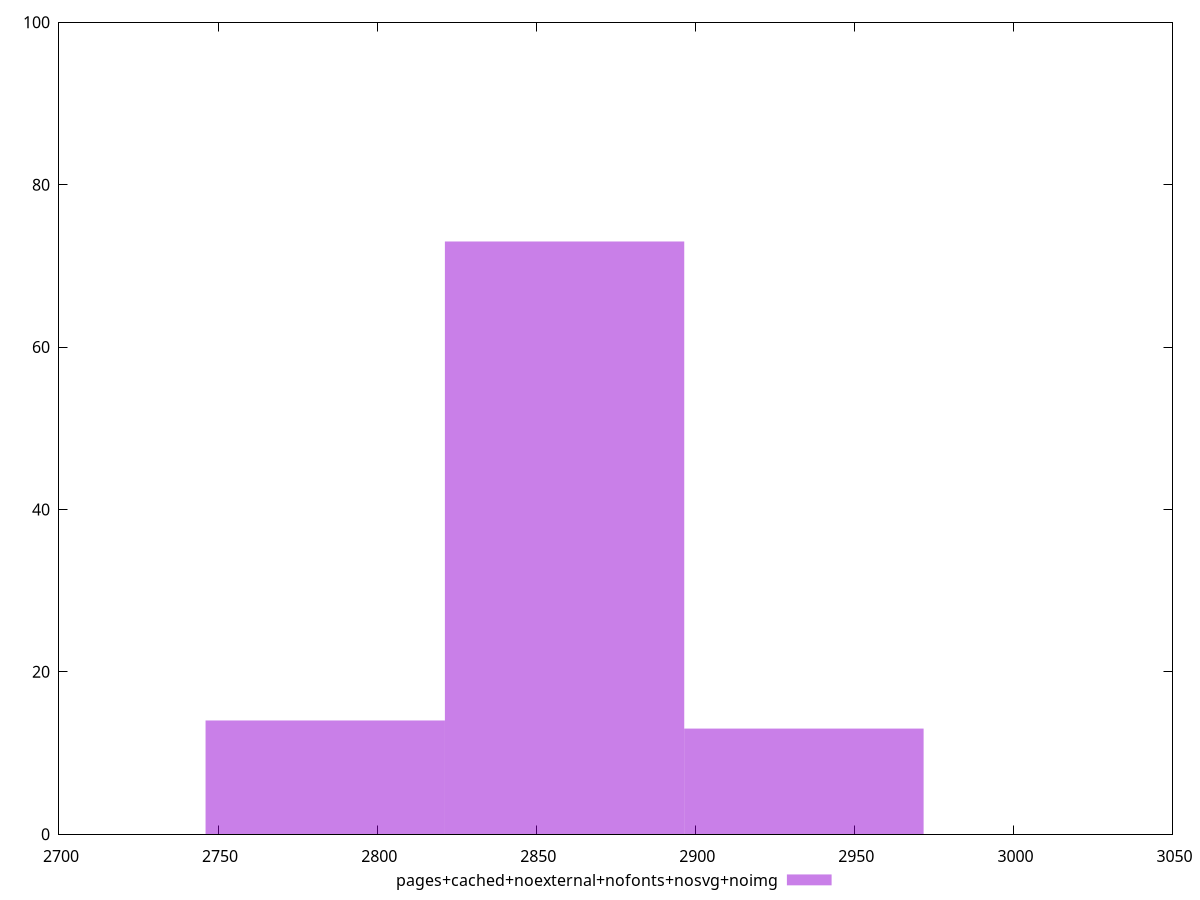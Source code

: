 reset
set terminal svg size 640, 490 enhanced background rgb 'white'
set output "reprap/largest-contentful-paint/comparison/histogram/10_vs_11.svg"

$pagesCachedNoexternalNofontsNosvgNoimg <<EOF
2783.6793586925914 14
2858.9139359545534 73
2934.1485132165153 13
EOF

set key outside below
set boxwidth 75.23457726196193
set yrange [0:100]
set style fill transparent solid 0.5 noborder

plot \
  $pagesCachedNoexternalNofontsNosvgNoimg title "pages+cached+noexternal+nofonts+nosvg+noimg" with boxes, \


reset